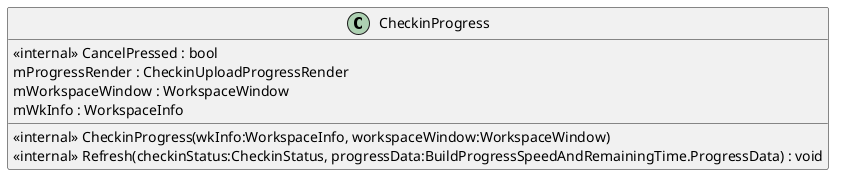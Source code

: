 @startuml
class CheckinProgress {
    <<internal>> CancelPressed : bool
    <<internal>> CheckinProgress(wkInfo:WorkspaceInfo, workspaceWindow:WorkspaceWindow)
    <<internal>> Refresh(checkinStatus:CheckinStatus, progressData:BuildProgressSpeedAndRemainingTime.ProgressData) : void
    mProgressRender : CheckinUploadProgressRender
    mWorkspaceWindow : WorkspaceWindow
    mWkInfo : WorkspaceInfo
}
@enduml
